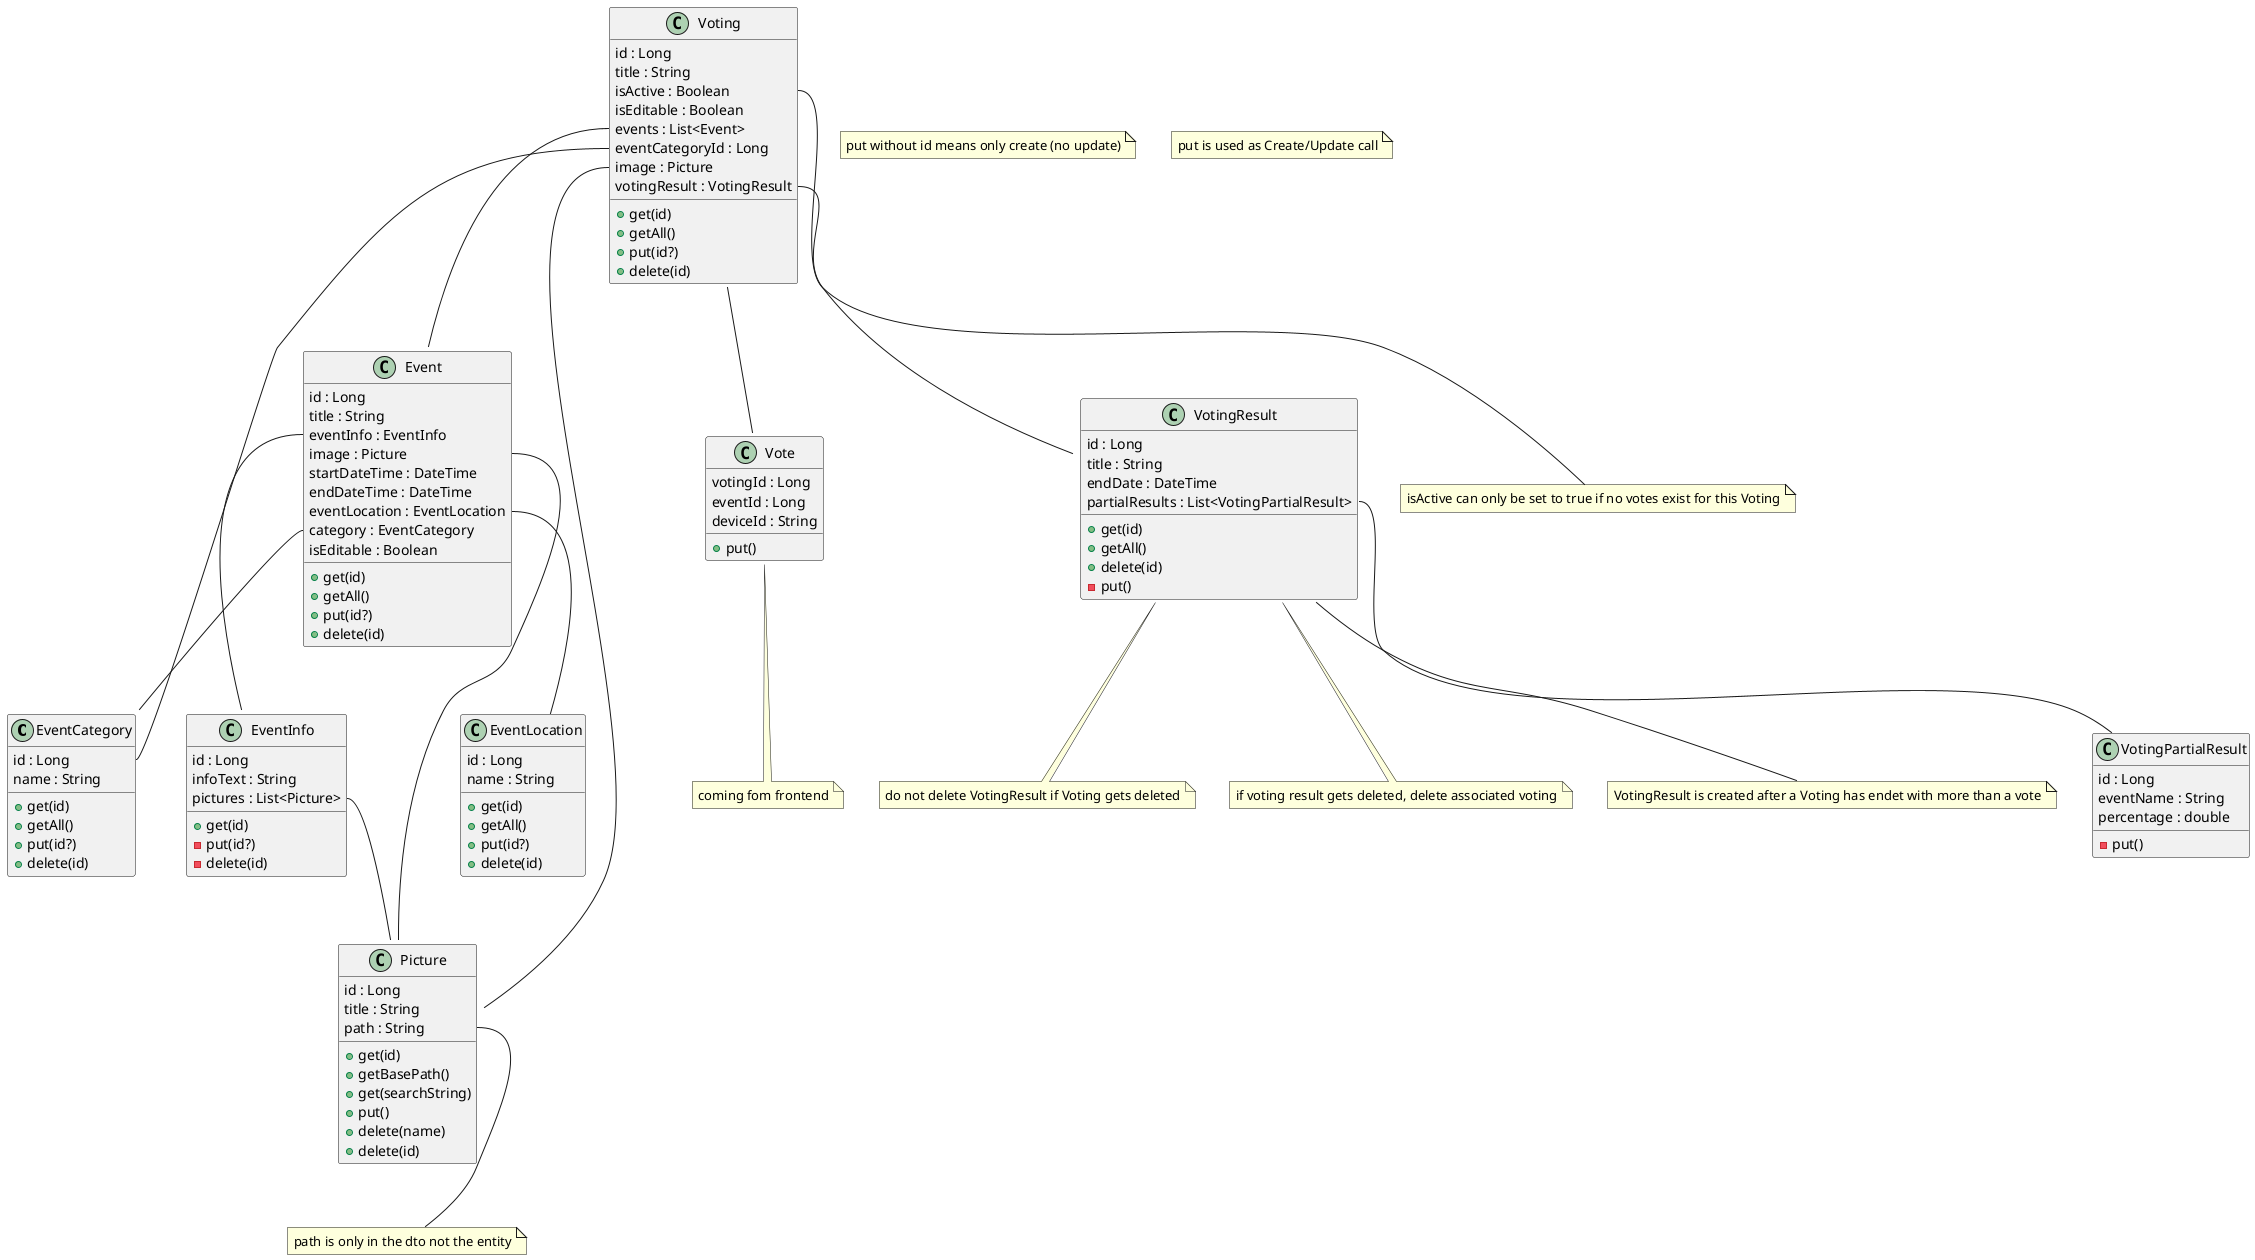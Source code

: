 @startuml

class EventCategory{
    id : Long
    name : String
    + get(id)
    + getAll()
    + put(id?)
    + delete(id)
}

class Event{
    id : Long
    title : String
    eventInfo : EventInfo
    image : Picture
    startDateTime : DateTime
    endDateTime : DateTime
    eventLocation : EventLocation
    category : EventCategory
    isEditable : Boolean
    + get(id)
    + getAll()
    + put(id?)
    + delete(id)
}

class EventInfo{
    id : Long
    infoText : String
    pictures : List<Picture>
    + get(id)
    - put(id?)
    - delete(id)
}

class Picture{
    id : Long
    title : String
    path : String
    + get(id)
    + getBasePath()
    + get(searchString)
    + put()
    + delete(name)
    + delete(id)

}

class EventLocation{
    id : Long
    name : String
    + get(id)
    + getAll()
    + put(id?)
    + delete(id)
}

class Vote{
    votingId : Long
    eventId : Long
    deviceId : String
    + put()
}

class Voting{
    id : Long
    title : String
    isActive : Boolean
    isEditable : Boolean
    events : List<Event>
    eventCategoryId : Long
    image : Picture
    votingResult : VotingResult
    + get(id)
    + getAll()
    + put(id?)
    + delete(id)
}

class VotingResult {
    id : Long
    title : String
    endDate : DateTime
    partialResults : List<VotingPartialResult>
    + get(id)
    +getAll()
    +delete(id)
    -put()
}

class VotingPartialResult {
    id : Long
    eventName : String
    percentage : double
    - put()
}

note "put without id means only create (no update)" as N8
note "do not delete VotingResult if Voting gets deleted" as N7
note "if voting result gets deleted, delete associated voting" as N6
note "path is only in the dto not the entity" as N5
note "isActive can only be set to true if no votes exist for this Voting" as N4
note "VotingResult is created after a Voting has endet with more than a vote" as N3
note "put is used as Create/Update call" as N2
note "coming fom frontend" as N1

Event::image -- Picture
Event::eventLocation -- EventLocation
Event::category -- EventCategory
Event::eventInfo -- EventInfo
EventInfo::pictures -- Picture
Vote::userId -- N1
Voting::eventCategoryId -- EventCategory::id
Voting::votingId -- Vote
Voting::isActive -- N4
Voting::events -- Event
Voting::image -- Picture
Voting::votingResult -- VotingResult
Picture::path -- N5
VotingResult::partialResults -- VotingPartialResult
VotingResult -- N3
VotingResult -- N6
VotingResult -- N7






@enduml